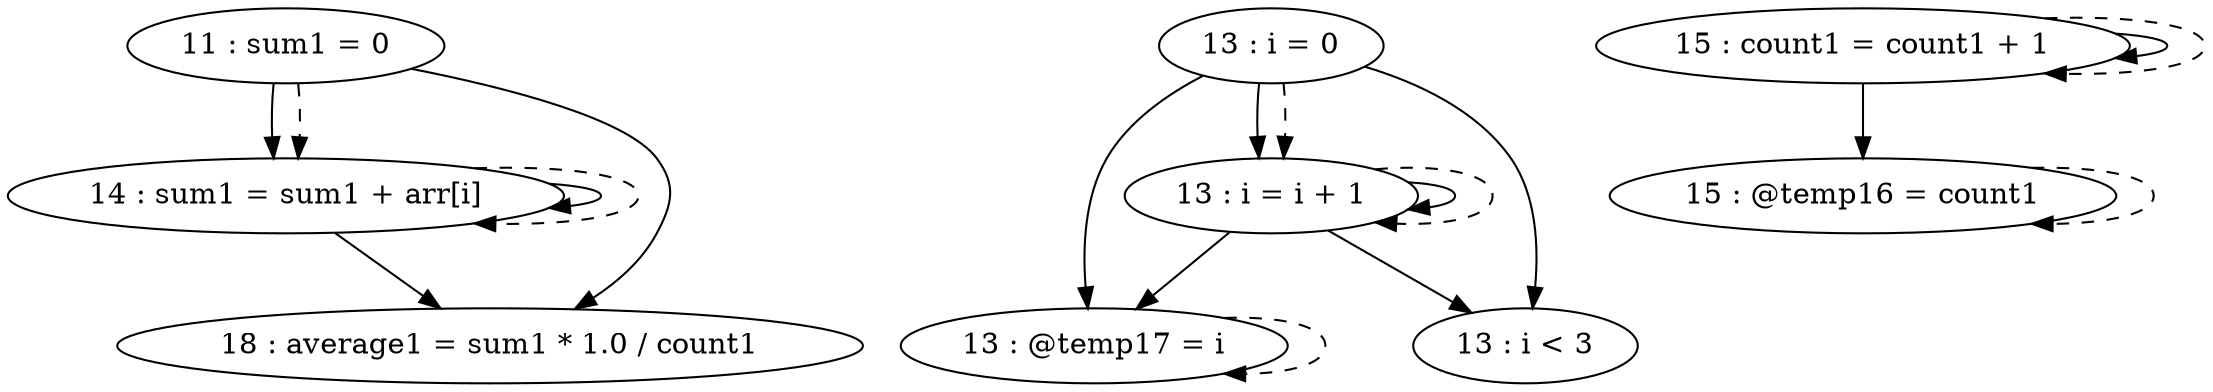 digraph G {
"11 : sum1 = 0"
"11 : sum1 = 0" -> "14 : sum1 = sum1 + arr[i]"
"11 : sum1 = 0" -> "18 : average1 = sum1 * 1.0 / count1"
"11 : sum1 = 0" -> "14 : sum1 = sum1 + arr[i]" [style=dashed]
"13 : i = 0"
"13 : i = 0" -> "13 : i = i + 1"
"13 : i = 0" -> "13 : @temp17 = i"
"13 : i = 0" -> "13 : i < 3"
"13 : i = 0" -> "13 : i = i + 1" [style=dashed]
"13 : i < 3"
"14 : sum1 = sum1 + arr[i]"
"14 : sum1 = sum1 + arr[i]" -> "14 : sum1 = sum1 + arr[i]"
"14 : sum1 = sum1 + arr[i]" -> "18 : average1 = sum1 * 1.0 / count1"
"14 : sum1 = sum1 + arr[i]" -> "14 : sum1 = sum1 + arr[i]" [style=dashed]
"15 : @temp16 = count1"
"15 : @temp16 = count1" -> "15 : @temp16 = count1" [style=dashed]
"15 : count1 = count1 + 1"
"15 : count1 = count1 + 1" -> "15 : count1 = count1 + 1"
"15 : count1 = count1 + 1" -> "15 : @temp16 = count1"
"15 : count1 = count1 + 1" -> "15 : count1 = count1 + 1" [style=dashed]
"13 : @temp17 = i"
"13 : @temp17 = i" -> "13 : @temp17 = i" [style=dashed]
"13 : i = i + 1"
"13 : i = i + 1" -> "13 : i = i + 1"
"13 : i = i + 1" -> "13 : @temp17 = i"
"13 : i = i + 1" -> "13 : i < 3"
"13 : i = i + 1" -> "13 : i = i + 1" [style=dashed]
"18 : average1 = sum1 * 1.0 / count1"
}